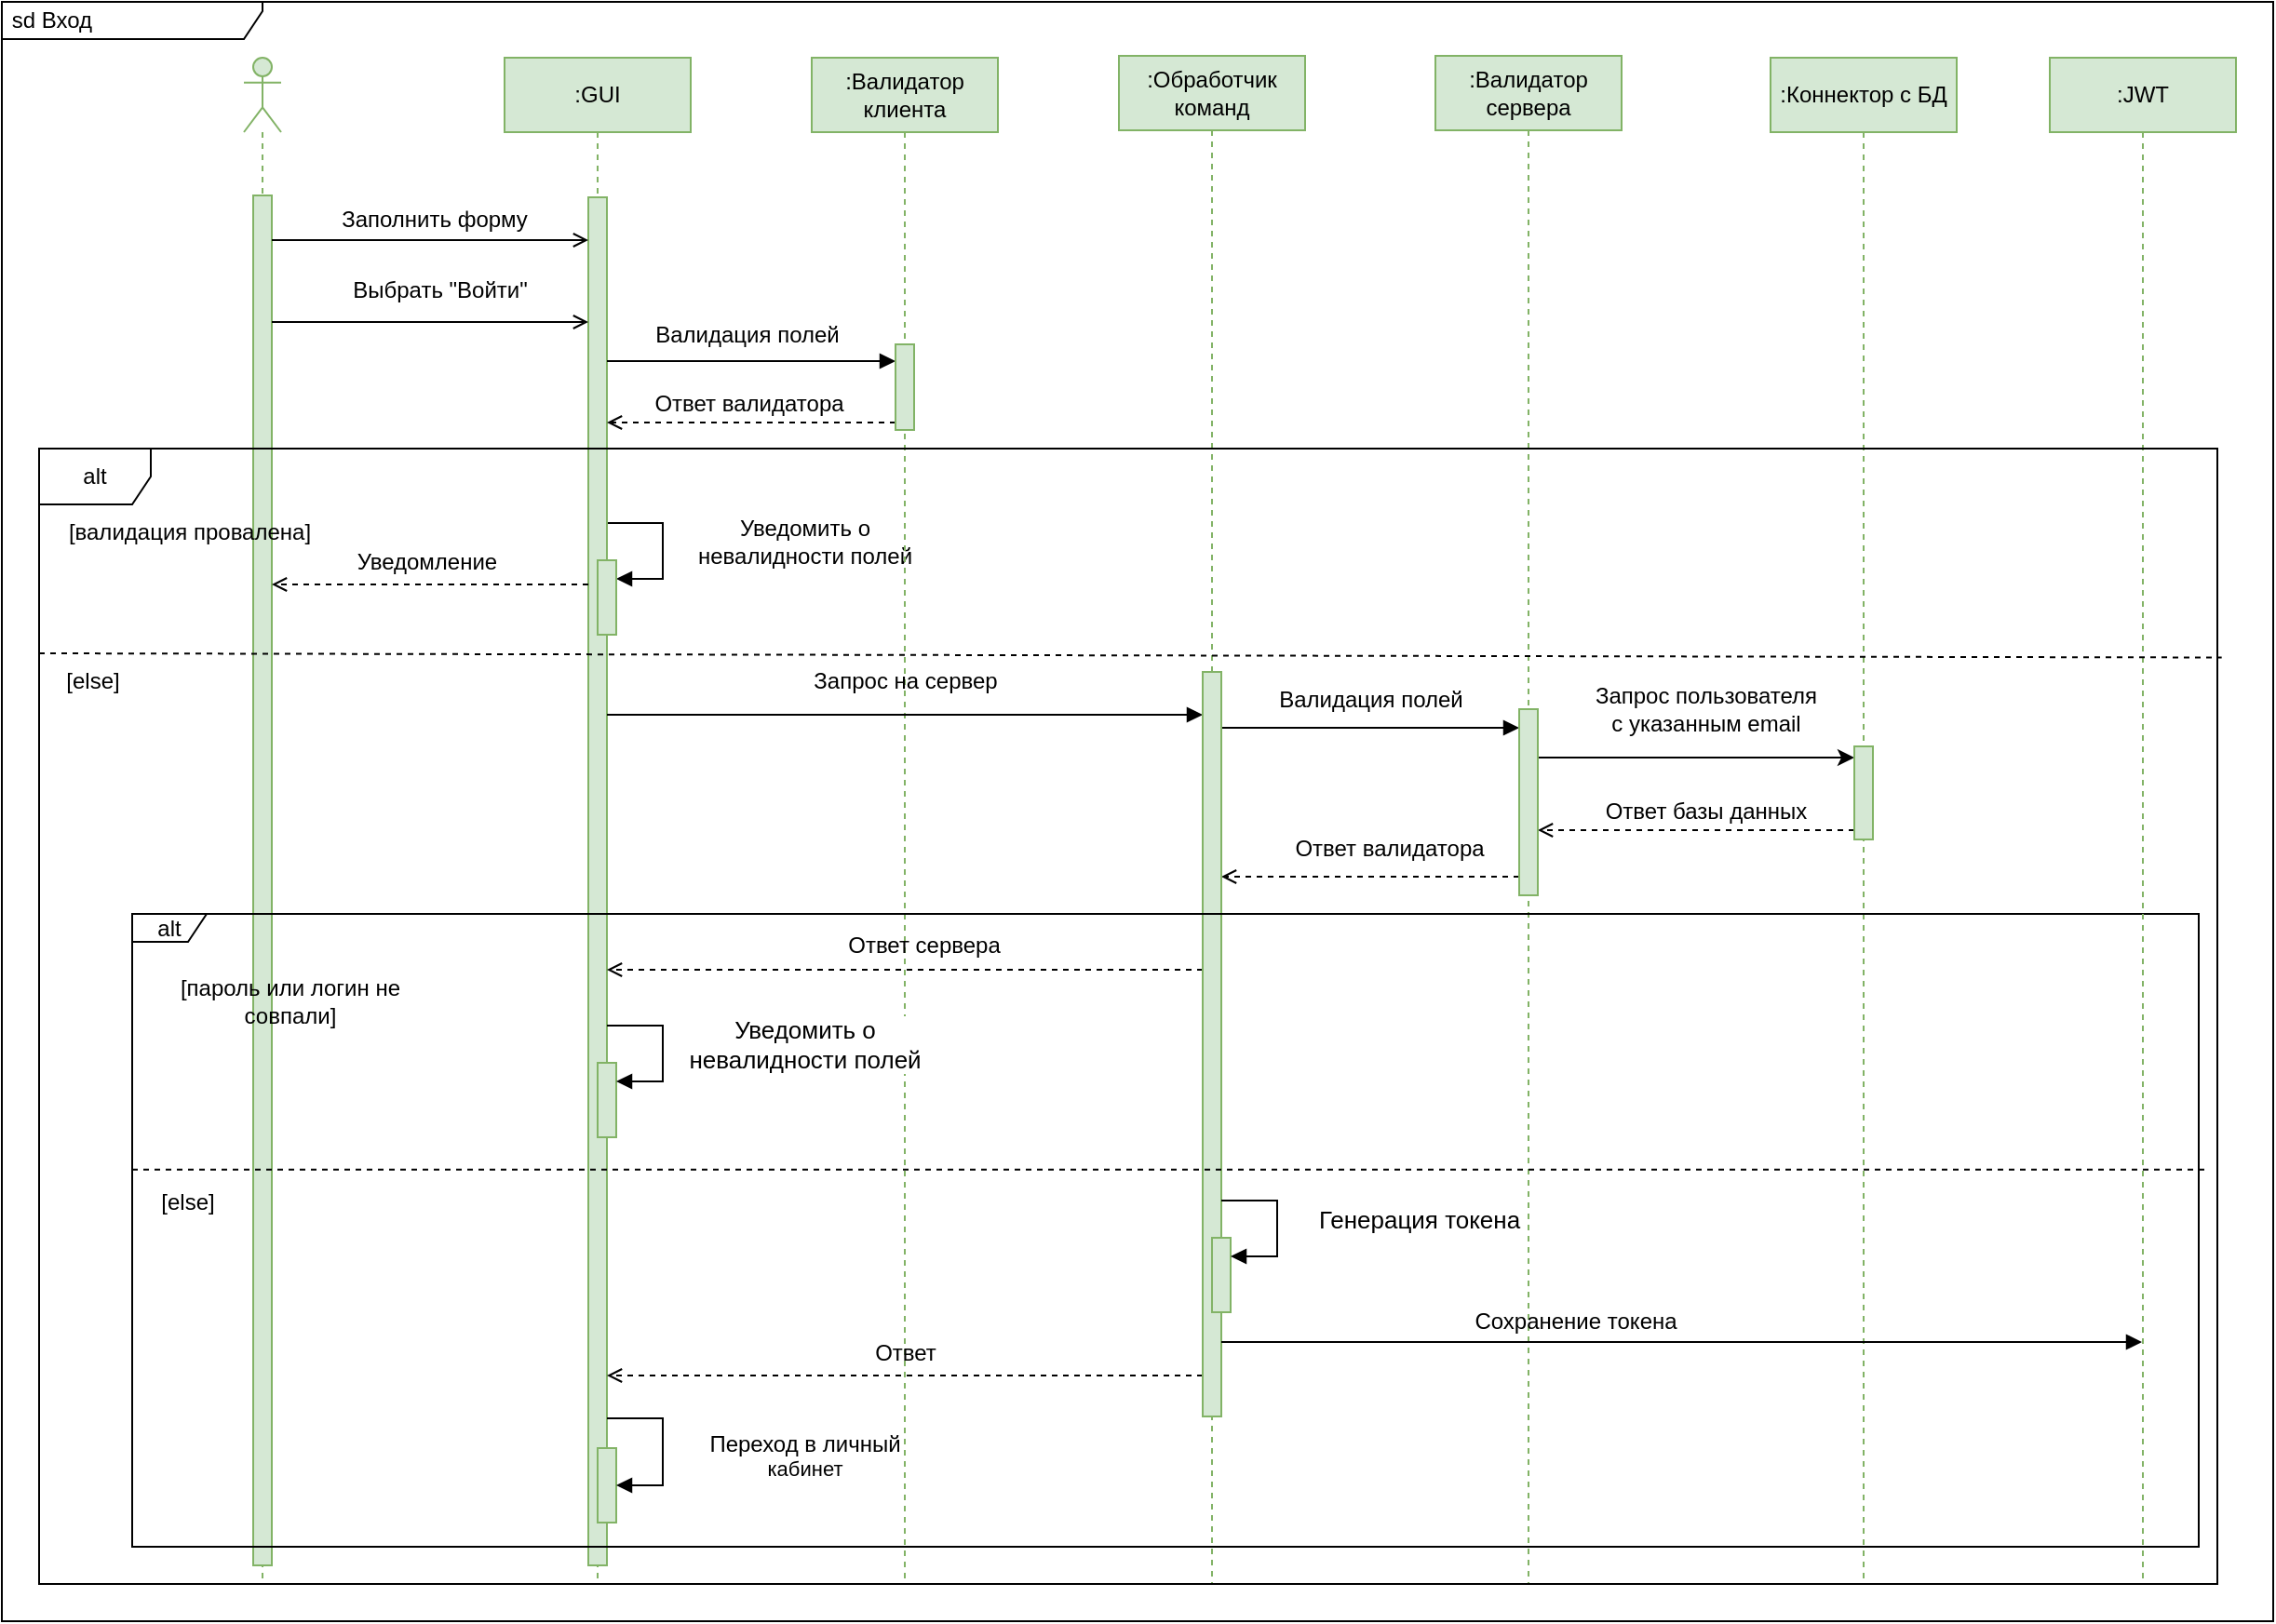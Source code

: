 <mxfile version="23.1.5" type="device">
  <diagram name="Страница — 1" id="Fq71EQHUg1du_12csKh2">
    <mxGraphModel dx="1493" dy="665" grid="1" gridSize="10" guides="1" tooltips="1" connect="1" arrows="1" fold="1" page="1" pageScale="1" pageWidth="827" pageHeight="1169" math="0" shadow="0">
      <root>
        <mxCell id="0" />
        <mxCell id="1" parent="0" />
        <mxCell id="1ZEYeEjYrBHSYEVbmK2T-1" value="" style="shape=umlLifeline;perimeter=lifelinePerimeter;whiteSpace=wrap;html=1;container=1;dropTarget=0;collapsible=0;recursiveResize=0;outlineConnect=0;portConstraint=eastwest;newEdgeStyle={&quot;curved&quot;:0,&quot;rounded&quot;:0};participant=umlActor;fillColor=#d5e8d4;strokeColor=#82b366;" parent="1" vertex="1">
          <mxGeometry x="400" y="280" width="20" height="820" as="geometry" />
        </mxCell>
        <mxCell id="1ZEYeEjYrBHSYEVbmK2T-2" value="" style="html=1;points=[[0,0,0,0,5],[0,1,0,0,-5],[1,0,0,0,5],[1,1,0,0,-5]];perimeter=orthogonalPerimeter;outlineConnect=0;targetShapes=umlLifeline;portConstraint=eastwest;newEdgeStyle={&quot;curved&quot;:0,&quot;rounded&quot;:0};fillColor=#d5e8d4;strokeColor=#82b366;" parent="1ZEYeEjYrBHSYEVbmK2T-1" vertex="1">
          <mxGeometry x="5" y="74" width="10" height="736" as="geometry" />
        </mxCell>
        <mxCell id="1ZEYeEjYrBHSYEVbmK2T-3" value=":GUI" style="shape=umlLifeline;perimeter=lifelinePerimeter;whiteSpace=wrap;html=1;container=1;dropTarget=0;collapsible=0;recursiveResize=0;outlineConnect=0;portConstraint=eastwest;newEdgeStyle={&quot;curved&quot;:0,&quot;rounded&quot;:0};fillColor=#d5e8d4;strokeColor=#82b366;" parent="1" vertex="1">
          <mxGeometry x="540" y="280" width="100" height="820" as="geometry" />
        </mxCell>
        <mxCell id="1ZEYeEjYrBHSYEVbmK2T-4" value="&lt;div style=&quot;font-size: 12px;&quot;&gt;&lt;font style=&quot;font-size: 12px;&quot;&gt;Уведомить о&lt;/font&gt;&lt;/div&gt;&lt;div style=&quot;font-size: 12px;&quot;&gt;&lt;font style=&quot;font-size: 12px;&quot;&gt;невалидности полей&lt;/font&gt;&lt;/div&gt;" style="html=1;align=center;spacingLeft=2;endArrow=block;rounded=0;edgeStyle=orthogonalEdgeStyle;curved=0;rounded=0;" parent="1ZEYeEjYrBHSYEVbmK2T-3" target="1ZEYeEjYrBHSYEVbmK2T-6" edge="1">
          <mxGeometry x="-0.059" y="75" relative="1" as="geometry">
            <mxPoint x="55" y="250" as="sourcePoint" />
            <Array as="points">
              <mxPoint x="85" y="280" />
            </Array>
            <mxPoint as="offset" />
          </mxGeometry>
        </mxCell>
        <mxCell id="1ZEYeEjYrBHSYEVbmK2T-5" value="" style="html=1;points=[[0,0,0,0,5],[0,1,0,0,-5],[1,0,0,0,5],[1,1,0,0,-5]];perimeter=orthogonalPerimeter;outlineConnect=0;targetShapes=umlLifeline;portConstraint=eastwest;newEdgeStyle={&quot;curved&quot;:0,&quot;rounded&quot;:0};fillColor=#d5e8d4;strokeColor=#82b366;" parent="1ZEYeEjYrBHSYEVbmK2T-3" vertex="1">
          <mxGeometry x="45" y="75" width="10" height="735" as="geometry" />
        </mxCell>
        <mxCell id="1ZEYeEjYrBHSYEVbmK2T-6" value="" style="html=1;points=[[0,0,0,0,5],[0,1,0,0,-5],[1,0,0,0,5],[1,1,0,0,-5]];perimeter=orthogonalPerimeter;outlineConnect=0;targetShapes=umlLifeline;portConstraint=eastwest;newEdgeStyle={&quot;curved&quot;:0,&quot;rounded&quot;:0};fillColor=#d5e8d4;strokeColor=#82b366;" parent="1ZEYeEjYrBHSYEVbmK2T-3" vertex="1">
          <mxGeometry x="50" y="270" width="10" height="40" as="geometry" />
        </mxCell>
        <mxCell id="1ZEYeEjYrBHSYEVbmK2T-7" value="" style="endArrow=open;html=1;rounded=0;endFill=0;" parent="1" edge="1">
          <mxGeometry width="50" height="50" relative="1" as="geometry">
            <mxPoint x="415" y="378" as="sourcePoint" />
            <mxPoint x="585" y="378" as="targetPoint" />
          </mxGeometry>
        </mxCell>
        <mxCell id="1ZEYeEjYrBHSYEVbmK2T-8" value="&lt;font style=&quot;font-size: 12px;&quot;&gt;Заполнить форму&lt;br&gt;&lt;/font&gt;" style="text;html=1;align=center;verticalAlign=middle;resizable=0;points=[];autosize=1;strokeColor=none;fillColor=none;fontSize=12;" parent="1" vertex="1">
          <mxGeometry x="442" y="352" width="120" height="30" as="geometry" />
        </mxCell>
        <mxCell id="1ZEYeEjYrBHSYEVbmK2T-9" value="&lt;font style=&quot;font-size: 12px;&quot;&gt;Выбрать &quot;Войти&quot;&lt;/font&gt;" style="text;html=1;align=center;verticalAlign=middle;resizable=0;points=[];autosize=1;strokeColor=none;fillColor=none;" parent="1" vertex="1">
          <mxGeometry x="445" y="390" width="120" height="30" as="geometry" />
        </mxCell>
        <mxCell id="1ZEYeEjYrBHSYEVbmK2T-10" value="" style="endArrow=open;html=1;rounded=0;endFill=0;" parent="1" edge="1">
          <mxGeometry width="50" height="50" relative="1" as="geometry">
            <mxPoint x="415" y="422" as="sourcePoint" />
            <mxPoint x="585" y="422" as="targetPoint" />
          </mxGeometry>
        </mxCell>
        <mxCell id="1ZEYeEjYrBHSYEVbmK2T-11" value=":Валидатор клиента" style="shape=umlLifeline;perimeter=lifelinePerimeter;whiteSpace=wrap;html=1;container=1;dropTarget=0;collapsible=0;recursiveResize=0;outlineConnect=0;portConstraint=eastwest;newEdgeStyle={&quot;curved&quot;:0,&quot;rounded&quot;:0};fillColor=#d5e8d4;strokeColor=#82b366;" parent="1" vertex="1">
          <mxGeometry x="705" y="280" width="100" height="820" as="geometry" />
        </mxCell>
        <mxCell id="1ZEYeEjYrBHSYEVbmK2T-12" value="" style="endArrow=block;html=1;rounded=0;endFill=1;" parent="1" edge="1">
          <mxGeometry width="50" height="50" relative="1" as="geometry">
            <mxPoint x="595" y="443" as="sourcePoint" />
            <mxPoint x="750" y="443" as="targetPoint" />
          </mxGeometry>
        </mxCell>
        <mxCell id="1ZEYeEjYrBHSYEVbmK2T-13" value="&lt;font style=&quot;font-size: 12px;&quot;&gt;Валидация полей&lt;/font&gt;" style="text;html=1;align=center;verticalAlign=middle;resizable=0;points=[];autosize=1;strokeColor=none;fillColor=none;" parent="1" vertex="1">
          <mxGeometry x="610" y="414" width="120" height="30" as="geometry" />
        </mxCell>
        <mxCell id="1ZEYeEjYrBHSYEVbmK2T-14" value="" style="endArrow=open;html=1;rounded=0;endFill=0;dashed=1;" parent="1" edge="1">
          <mxGeometry width="50" height="50" relative="1" as="geometry">
            <mxPoint x="750" y="476.0" as="sourcePoint" />
            <mxPoint x="595" y="476" as="targetPoint" />
          </mxGeometry>
        </mxCell>
        <mxCell id="1ZEYeEjYrBHSYEVbmK2T-15" value="&lt;font style=&quot;font-size: 12px;&quot;&gt;Ответ валидатора&lt;/font&gt;" style="text;html=1;align=center;verticalAlign=middle;resizable=0;points=[];autosize=1;strokeColor=none;fillColor=none;" parent="1" vertex="1">
          <mxGeometry x="606" y="451" width="130" height="30" as="geometry" />
        </mxCell>
        <mxCell id="1ZEYeEjYrBHSYEVbmK2T-17" value="&lt;font style=&quot;font-size: 12px;&quot;&gt;[валидация провалена]&lt;/font&gt;" style="text;html=1;align=center;verticalAlign=middle;whiteSpace=wrap;rounded=0;" parent="1" vertex="1">
          <mxGeometry x="297" y="520" width="148" height="30" as="geometry" />
        </mxCell>
        <mxCell id="1ZEYeEjYrBHSYEVbmK2T-18" value="" style="endArrow=open;html=1;rounded=0;endFill=0;dashed=1;" parent="1" edge="1">
          <mxGeometry width="50" height="50" relative="1" as="geometry">
            <mxPoint x="585" y="563" as="sourcePoint" />
            <mxPoint x="415" y="563" as="targetPoint" />
          </mxGeometry>
        </mxCell>
        <mxCell id="1ZEYeEjYrBHSYEVbmK2T-19" value="Уведомление" style="text;html=1;align=center;verticalAlign=middle;resizable=0;points=[];autosize=1;strokeColor=none;fillColor=none;" parent="1" vertex="1">
          <mxGeometry x="448" y="536" width="100" height="30" as="geometry" />
        </mxCell>
        <mxCell id="1ZEYeEjYrBHSYEVbmK2T-20" value=":Валидатор сервера" style="shape=umlLifeline;perimeter=lifelinePerimeter;whiteSpace=wrap;html=1;container=1;dropTarget=0;collapsible=0;recursiveResize=0;outlineConnect=0;portConstraint=eastwest;newEdgeStyle={&quot;curved&quot;:0,&quot;rounded&quot;:0};fillColor=#d5e8d4;strokeColor=#82b366;" parent="1" vertex="1">
          <mxGeometry x="1040" y="279" width="100" height="821" as="geometry" />
        </mxCell>
        <mxCell id="1ZEYeEjYrBHSYEVbmK2T-21" value=":Обработчик команд" style="shape=umlLifeline;perimeter=lifelinePerimeter;whiteSpace=wrap;html=1;container=1;dropTarget=0;collapsible=0;recursiveResize=0;outlineConnect=0;portConstraint=eastwest;newEdgeStyle={&quot;curved&quot;:0,&quot;rounded&quot;:0};fillColor=#d5e8d4;strokeColor=#82b366;" parent="1" vertex="1">
          <mxGeometry x="870" y="279" width="100" height="821" as="geometry" />
        </mxCell>
        <mxCell id="1ZEYeEjYrBHSYEVbmK2T-22" value="" style="endArrow=block;html=1;rounded=0;endFill=1;" parent="1" edge="1">
          <mxGeometry width="50" height="50" relative="1" as="geometry">
            <mxPoint x="595" y="633.0" as="sourcePoint" />
            <mxPoint x="915" y="633.0" as="targetPoint" />
          </mxGeometry>
        </mxCell>
        <mxCell id="1ZEYeEjYrBHSYEVbmK2T-23" value="&lt;font style=&quot;font-size: 12px;&quot;&gt;Запрос на сервер&lt;/font&gt;" style="text;html=1;align=center;verticalAlign=middle;resizable=0;points=[];autosize=1;strokeColor=none;fillColor=none;" parent="1" vertex="1">
          <mxGeometry x="695" y="600" width="120" height="30" as="geometry" />
        </mxCell>
        <mxCell id="1ZEYeEjYrBHSYEVbmK2T-24" value="" style="endArrow=block;html=1;rounded=0;endFill=1;" parent="1" edge="1">
          <mxGeometry width="50" height="50" relative="1" as="geometry">
            <mxPoint x="925" y="640" as="sourcePoint" />
            <mxPoint x="1085" y="640" as="targetPoint" />
          </mxGeometry>
        </mxCell>
        <mxCell id="1ZEYeEjYrBHSYEVbmK2T-25" value="&lt;font style=&quot;font-size: 12px;&quot;&gt;Валидация полей&lt;/font&gt;" style="text;html=1;align=center;verticalAlign=middle;resizable=0;points=[];autosize=1;strokeColor=none;fillColor=none;" parent="1" vertex="1">
          <mxGeometry x="945" y="610" width="120" height="30" as="geometry" />
        </mxCell>
        <mxCell id="1ZEYeEjYrBHSYEVbmK2T-26" value=":Коннектор с БД" style="shape=umlLifeline;perimeter=lifelinePerimeter;whiteSpace=wrap;html=1;container=1;dropTarget=0;collapsible=0;recursiveResize=0;outlineConnect=0;portConstraint=eastwest;newEdgeStyle={&quot;curved&quot;:0,&quot;rounded&quot;:0};fillColor=#d5e8d4;strokeColor=#82b366;" parent="1" vertex="1">
          <mxGeometry x="1220" y="280" width="100" height="820" as="geometry" />
        </mxCell>
        <mxCell id="1ZEYeEjYrBHSYEVbmK2T-27" value="" style="endArrow=classic;html=1;rounded=0;" parent="1" edge="1">
          <mxGeometry width="50" height="50" relative="1" as="geometry">
            <mxPoint x="1095" y="656" as="sourcePoint" />
            <mxPoint x="1265" y="656" as="targetPoint" />
          </mxGeometry>
        </mxCell>
        <mxCell id="1ZEYeEjYrBHSYEVbmK2T-28" value="&lt;span style=&quot;&quot;&gt;Запрос пользователя &lt;br&gt;с указанным email&lt;/span&gt;" style="text;html=1;align=center;verticalAlign=middle;resizable=0;points=[];autosize=1;strokeColor=none;fillColor=none;" parent="1" vertex="1">
          <mxGeometry x="1115" y="610" width="140" height="40" as="geometry" />
        </mxCell>
        <mxCell id="1ZEYeEjYrBHSYEVbmK2T-29" value="" style="endArrow=open;html=1;rounded=0;endFill=0;dashed=1;" parent="1" edge="1">
          <mxGeometry width="50" height="50" relative="1" as="geometry">
            <mxPoint x="1265" y="695" as="sourcePoint" />
            <mxPoint x="1095" y="695" as="targetPoint" />
          </mxGeometry>
        </mxCell>
        <mxCell id="1ZEYeEjYrBHSYEVbmK2T-30" value="&lt;font style=&quot;font-size: 12px;&quot;&gt;Ответ базы данных&lt;/font&gt;" style="text;html=1;align=center;verticalAlign=middle;resizable=0;points=[];autosize=1;strokeColor=none;fillColor=none;" parent="1" vertex="1">
          <mxGeometry x="1120" y="670" width="130" height="30" as="geometry" />
        </mxCell>
        <mxCell id="1ZEYeEjYrBHSYEVbmK2T-31" value="" style="endArrow=open;html=1;rounded=0;endFill=0;dashed=1;" parent="1" edge="1">
          <mxGeometry width="50" height="50" relative="1" as="geometry">
            <mxPoint x="1085" y="720" as="sourcePoint" />
            <mxPoint x="925" y="720" as="targetPoint" />
          </mxGeometry>
        </mxCell>
        <mxCell id="1ZEYeEjYrBHSYEVbmK2T-32" value="&lt;font style=&quot;font-size: 12px;&quot;&gt;Ответ валидатора&lt;/font&gt;" style="text;html=1;align=center;verticalAlign=middle;resizable=0;points=[];autosize=1;strokeColor=none;fillColor=none;" parent="1" vertex="1">
          <mxGeometry x="950" y="690" width="130" height="30" as="geometry" />
        </mxCell>
        <mxCell id="1ZEYeEjYrBHSYEVbmK2T-33" value="&lt;font style=&quot;font-size: 12px;&quot;&gt;[else]&lt;/font&gt;" style="text;html=1;align=center;verticalAlign=middle;whiteSpace=wrap;rounded=0;" parent="1" vertex="1">
          <mxGeometry x="310" y="880" width="120" height="30" as="geometry" />
        </mxCell>
        <mxCell id="1ZEYeEjYrBHSYEVbmK2T-35" value="" style="endArrow=open;html=1;rounded=0;endFill=0;dashed=1;" parent="1" edge="1">
          <mxGeometry width="50" height="50" relative="1" as="geometry">
            <mxPoint x="915" y="770" as="sourcePoint" />
            <mxPoint x="595" y="770" as="targetPoint" />
          </mxGeometry>
        </mxCell>
        <mxCell id="1ZEYeEjYrBHSYEVbmK2T-36" value="&lt;font style=&quot;font-size: 12px;&quot;&gt;Ответ сервера&lt;/font&gt;" style="text;html=1;align=center;verticalAlign=middle;resizable=0;points=[];autosize=1;strokeColor=none;fillColor=none;" parent="1" vertex="1">
          <mxGeometry x="710" y="742" width="110" height="30" as="geometry" />
        </mxCell>
        <mxCell id="1ZEYeEjYrBHSYEVbmK2T-37" value="" style="html=1;points=[[0,0,0,0,5],[0,1,0,0,-5],[1,0,0,0,5],[1,1,0,0,-5]];perimeter=orthogonalPerimeter;outlineConnect=0;targetShapes=umlLifeline;portConstraint=eastwest;newEdgeStyle={&quot;curved&quot;:0,&quot;rounded&quot;:0};fillColor=#d5e8d4;strokeColor=#82b366;" parent="1" vertex="1">
          <mxGeometry x="590" y="820" width="10" height="40" as="geometry" />
        </mxCell>
        <mxCell id="1ZEYeEjYrBHSYEVbmK2T-38" value="&lt;div style=&quot;font-size: 13px;&quot;&gt;&lt;font style=&quot;font-size: 13px;&quot;&gt;Уведомить о&lt;/font&gt;&lt;/div&gt;&lt;div style=&quot;font-size: 13px;&quot;&gt;&lt;font style=&quot;font-size: 13px;&quot;&gt;невалидности полей&lt;/font&gt;&lt;/div&gt;" style="html=1;align=center;spacingLeft=2;endArrow=block;rounded=0;edgeStyle=orthogonalEdgeStyle;curved=0;rounded=0;" parent="1" target="1ZEYeEjYrBHSYEVbmK2T-37" edge="1">
          <mxGeometry x="-0.059" y="75" relative="1" as="geometry">
            <mxPoint x="595" y="800" as="sourcePoint" />
            <Array as="points">
              <mxPoint x="625" y="830" />
            </Array>
            <mxPoint as="offset" />
          </mxGeometry>
        </mxCell>
        <mxCell id="1ZEYeEjYrBHSYEVbmK2T-43" value="" style="endArrow=open;html=1;rounded=0;endFill=0;dashed=1;" parent="1" edge="1">
          <mxGeometry width="50" height="50" relative="1" as="geometry">
            <mxPoint x="915" y="988" as="sourcePoint" />
            <mxPoint x="595" y="988" as="targetPoint" />
          </mxGeometry>
        </mxCell>
        <mxCell id="1ZEYeEjYrBHSYEVbmK2T-44" value="&lt;font style=&quot;font-size: 12px;&quot;&gt;Ответ&lt;/font&gt;" style="text;html=1;align=center;verticalAlign=middle;resizable=0;points=[];autosize=1;strokeColor=none;fillColor=none;" parent="1" vertex="1">
          <mxGeometry x="725" y="961" width="60" height="30" as="geometry" />
        </mxCell>
        <mxCell id="1ZEYeEjYrBHSYEVbmK2T-45" value="" style="html=1;points=[[0,0,0,0,5],[0,1,0,0,-5],[1,0,0,0,5],[1,1,0,0,-5]];perimeter=orthogonalPerimeter;outlineConnect=0;targetShapes=umlLifeline;portConstraint=eastwest;newEdgeStyle={&quot;curved&quot;:0,&quot;rounded&quot;:0};fillColor=#d5e8d4;strokeColor=#82b366;" parent="1" vertex="1">
          <mxGeometry x="590" y="1027" width="10" height="40" as="geometry" />
        </mxCell>
        <mxCell id="1ZEYeEjYrBHSYEVbmK2T-46" value="&lt;span style=&quot;font-size: 12px;&quot;&gt;Переход в личный&lt;br&gt;&lt;/span&gt;кабинет" style="html=1;align=center;spacingLeft=2;endArrow=block;rounded=0;edgeStyle=orthogonalEdgeStyle;curved=0;rounded=0;" parent="1" target="1ZEYeEjYrBHSYEVbmK2T-45" edge="1">
          <mxGeometry x="0.098" y="75" relative="1" as="geometry">
            <mxPoint x="595" y="1011" as="sourcePoint" />
            <Array as="points">
              <mxPoint x="625" y="1011" />
            </Array>
            <mxPoint as="offset" />
          </mxGeometry>
        </mxCell>
        <mxCell id="1ZEYeEjYrBHSYEVbmK2T-47" value="&amp;nbsp;sd Вход" style="shape=umlFrame;whiteSpace=wrap;html=1;pointerEvents=0;width=140;height=20;align=left;" parent="1" vertex="1">
          <mxGeometry x="270" y="250" width="1220" height="870" as="geometry" />
        </mxCell>
        <mxCell id="1ZEYeEjYrBHSYEVbmK2T-48" value="" style="html=1;points=[[0,0,0,0,5],[0,1,0,0,-5],[1,0,0,0,5],[1,1,0,0,-5]];perimeter=orthogonalPerimeter;outlineConnect=0;targetShapes=umlLifeline;portConstraint=eastwest;newEdgeStyle={&quot;curved&quot;:0,&quot;rounded&quot;:0};fillColor=#d5e8d4;strokeColor=#82b366;" parent="1" vertex="1">
          <mxGeometry x="750" y="434" width="10" height="46" as="geometry" />
        </mxCell>
        <mxCell id="1ZEYeEjYrBHSYEVbmK2T-49" value="" style="html=1;points=[[0,0,0,0,5],[0,1,0,0,-5],[1,0,0,0,5],[1,1,0,0,-5]];perimeter=orthogonalPerimeter;outlineConnect=0;targetShapes=umlLifeline;portConstraint=eastwest;newEdgeStyle={&quot;curved&quot;:0,&quot;rounded&quot;:0};fillColor=#d5e8d4;strokeColor=#82b366;" parent="1" vertex="1">
          <mxGeometry x="915" y="610" width="10" height="400" as="geometry" />
        </mxCell>
        <mxCell id="1ZEYeEjYrBHSYEVbmK2T-50" value="" style="html=1;points=[[0,0,0,0,5],[0,1,0,0,-5],[1,0,0,0,5],[1,1,0,0,-5]];perimeter=orthogonalPerimeter;outlineConnect=0;targetShapes=umlLifeline;portConstraint=eastwest;newEdgeStyle={&quot;curved&quot;:0,&quot;rounded&quot;:0};fillColor=#d5e8d4;strokeColor=#82b366;" parent="1" vertex="1">
          <mxGeometry x="1085" y="630" width="10" height="100" as="geometry" />
        </mxCell>
        <mxCell id="1ZEYeEjYrBHSYEVbmK2T-51" value="" style="html=1;points=[[0,0,0,0,5],[0,1,0,0,-5],[1,0,0,0,5],[1,1,0,0,-5]];perimeter=orthogonalPerimeter;outlineConnect=0;targetShapes=umlLifeline;portConstraint=eastwest;newEdgeStyle={&quot;curved&quot;:0,&quot;rounded&quot;:0};fillColor=#d5e8d4;strokeColor=#82b366;" parent="1" vertex="1">
          <mxGeometry x="1265" y="650" width="10" height="50" as="geometry" />
        </mxCell>
        <mxCell id="1ZEYeEjYrBHSYEVbmK2T-53" value="&lt;font style=&quot;font-size: 12px;&quot;&gt;alt&lt;/font&gt;" style="shape=umlFrame;whiteSpace=wrap;html=1;pointerEvents=0;width=40;height=15;" parent="1" vertex="1">
          <mxGeometry x="340" y="740" width="1110" height="340" as="geometry" />
        </mxCell>
        <mxCell id="1ZEYeEjYrBHSYEVbmK2T-54" value="" style="endArrow=none;dashed=1;html=1;rounded=0;exitX=0;exitY=0.404;exitDx=0;exitDy=0;exitPerimeter=0;entryX=1.004;entryY=0.404;entryDx=0;entryDy=0;entryPerimeter=0;" parent="1" source="1ZEYeEjYrBHSYEVbmK2T-53" target="1ZEYeEjYrBHSYEVbmK2T-53" edge="1">
          <mxGeometry width="50" height="50" relative="1" as="geometry">
            <mxPoint x="840" y="890" as="sourcePoint" />
            <mxPoint x="1461" y="890" as="targetPoint" />
          </mxGeometry>
        </mxCell>
        <mxCell id="1ZEYeEjYrBHSYEVbmK2T-110" value="&lt;font style=&quot;font-size: 12px;&quot;&gt;[пароль или логин не совпали]&lt;/font&gt;" style="text;html=1;align=center;verticalAlign=middle;whiteSpace=wrap;rounded=0;" parent="1" vertex="1">
          <mxGeometry x="340" y="772" width="170" height="30" as="geometry" />
        </mxCell>
        <mxCell id="1ZEYeEjYrBHSYEVbmK2T-111" value="" style="html=1;points=[[0,0,0,0,5],[0,1,0,0,-5],[1,0,0,0,5],[1,1,0,0,-5]];perimeter=orthogonalPerimeter;outlineConnect=0;targetShapes=umlLifeline;portConstraint=eastwest;newEdgeStyle={&quot;curved&quot;:0,&quot;rounded&quot;:0};fillColor=#d5e8d4;strokeColor=#82b366;" parent="1" vertex="1">
          <mxGeometry x="920" y="914" width="10" height="40" as="geometry" />
        </mxCell>
        <mxCell id="1ZEYeEjYrBHSYEVbmK2T-112" value="&lt;div style=&quot;font-size: 13px;&quot;&gt;Генерация токена&lt;/div&gt;" style="html=1;align=center;spacingLeft=2;endArrow=block;rounded=0;edgeStyle=orthogonalEdgeStyle;curved=0;rounded=0;" parent="1" target="1ZEYeEjYrBHSYEVbmK2T-111" edge="1">
          <mxGeometry x="-0.059" y="75" relative="1" as="geometry">
            <mxPoint x="925" y="894" as="sourcePoint" />
            <Array as="points">
              <mxPoint x="955" y="924" />
            </Array>
            <mxPoint as="offset" />
          </mxGeometry>
        </mxCell>
        <mxCell id="1ZEYeEjYrBHSYEVbmK2T-113" value=":JWT" style="shape=umlLifeline;perimeter=lifelinePerimeter;whiteSpace=wrap;html=1;container=1;dropTarget=0;collapsible=0;recursiveResize=0;outlineConnect=0;portConstraint=eastwest;newEdgeStyle={&quot;curved&quot;:0,&quot;rounded&quot;:0};fillColor=#d5e8d4;strokeColor=#82b366;" parent="1" vertex="1">
          <mxGeometry x="1370" y="280" width="100" height="820" as="geometry" />
        </mxCell>
        <mxCell id="1ZEYeEjYrBHSYEVbmK2T-114" value="" style="endArrow=block;html=1;rounded=0;endFill=1;" parent="1" edge="1">
          <mxGeometry width="50" height="50" relative="1" as="geometry">
            <mxPoint x="925" y="970" as="sourcePoint" />
            <mxPoint x="1419.5" y="970" as="targetPoint" />
          </mxGeometry>
        </mxCell>
        <mxCell id="1ZEYeEjYrBHSYEVbmK2T-115" value="&lt;font style=&quot;font-size: 12px;&quot;&gt;Сохранение токена&lt;/font&gt;" style="text;html=1;align=center;verticalAlign=middle;resizable=0;points=[];autosize=1;strokeColor=none;fillColor=none;" parent="1" vertex="1">
          <mxGeometry x="1050" y="944" width="130" height="30" as="geometry" />
        </mxCell>
        <mxCell id="8LG0KH98Xcwl0DlTJlN1-1" value="alt" style="shape=umlFrame;whiteSpace=wrap;html=1;pointerEvents=0;" vertex="1" parent="1">
          <mxGeometry x="290" y="490" width="1170" height="610" as="geometry" />
        </mxCell>
        <mxCell id="8LG0KH98Xcwl0DlTJlN1-2" value="" style="endArrow=none;dashed=1;html=1;rounded=0;exitX=0;exitY=0.404;exitDx=0;exitDy=0;exitPerimeter=0;entryX=1.002;entryY=0.184;entryDx=0;entryDy=0;entryPerimeter=0;" edge="1" parent="1" target="8LG0KH98Xcwl0DlTJlN1-1">
          <mxGeometry width="50" height="50" relative="1" as="geometry">
            <mxPoint x="290" y="600" as="sourcePoint" />
            <mxPoint x="1404" y="600" as="targetPoint" />
          </mxGeometry>
        </mxCell>
        <mxCell id="8LG0KH98Xcwl0DlTJlN1-3" value="&lt;font style=&quot;font-size: 12px;&quot;&gt;[else]&lt;/font&gt;" style="text;html=1;align=center;verticalAlign=middle;whiteSpace=wrap;rounded=0;" vertex="1" parent="1">
          <mxGeometry x="280" y="600" width="78" height="30" as="geometry" />
        </mxCell>
      </root>
    </mxGraphModel>
  </diagram>
</mxfile>
